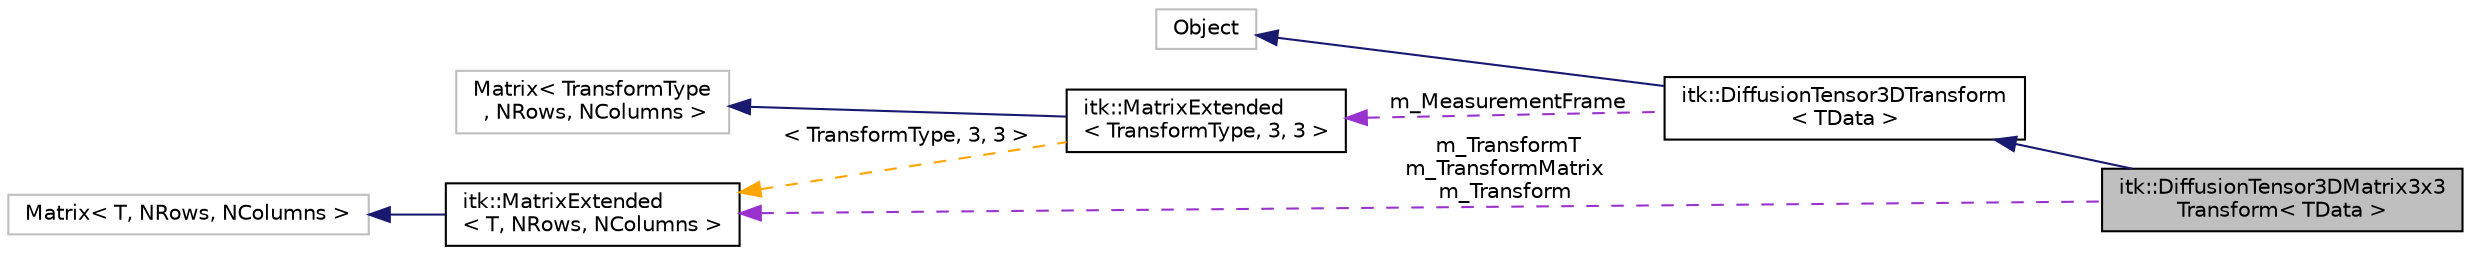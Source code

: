 digraph "itk::DiffusionTensor3DMatrix3x3Transform&lt; TData &gt;"
{
  bgcolor="transparent";
  edge [fontname="Helvetica",fontsize="10",labelfontname="Helvetica",labelfontsize="10"];
  node [fontname="Helvetica",fontsize="10",shape=record];
  rankdir="LR";
  Node7 [label="itk::DiffusionTensor3DMatrix3x3\lTransform\< TData \>",height=0.2,width=0.4,color="black", fillcolor="grey75", style="filled", fontcolor="black"];
  Node8 -> Node7 [dir="back",color="midnightblue",fontsize="10",style="solid",fontname="Helvetica"];
  Node8 [label="itk::DiffusionTensor3DTransform\l\< TData \>",height=0.2,width=0.4,color="black",URL="$classitk_1_1DiffusionTensor3DTransform.html"];
  Node9 -> Node8 [dir="back",color="midnightblue",fontsize="10",style="solid",fontname="Helvetica"];
  Node9 [label="Object",height=0.2,width=0.4,color="grey75"];
  Node10 -> Node8 [dir="back",color="darkorchid3",fontsize="10",style="dashed",label=" m_MeasurementFrame" ,fontname="Helvetica"];
  Node10 [label="itk::MatrixExtended\l\< TransformType, 3, 3 \>",height=0.2,width=0.4,color="black",URL="$classitk_1_1MatrixExtended.html"];
  Node11 -> Node10 [dir="back",color="midnightblue",fontsize="10",style="solid",fontname="Helvetica"];
  Node11 [label="Matrix\< TransformType\l , NRows, NColumns \>",height=0.2,width=0.4,color="grey75"];
  Node12 -> Node10 [dir="back",color="orange",fontsize="10",style="dashed",label=" \< TransformType, 3, 3 \>" ,fontname="Helvetica"];
  Node12 [label="itk::MatrixExtended\l\< T, NRows, NColumns \>",height=0.2,width=0.4,color="black",URL="$classitk_1_1MatrixExtended.html"];
  Node13 -> Node12 [dir="back",color="midnightblue",fontsize="10",style="solid",fontname="Helvetica"];
  Node13 [label="Matrix\< T, NRows, NColumns \>",height=0.2,width=0.4,color="grey75"];
  Node12 -> Node7 [dir="back",color="darkorchid3",fontsize="10",style="dashed",label=" m_TransformT\nm_TransformMatrix\nm_Transform" ,fontname="Helvetica"];
}
